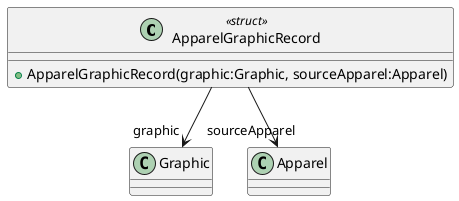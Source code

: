 @startuml
class ApparelGraphicRecord <<struct>> {
    + ApparelGraphicRecord(graphic:Graphic, sourceApparel:Apparel)
}
ApparelGraphicRecord --> "graphic" Graphic
ApparelGraphicRecord --> "sourceApparel" Apparel
@enduml
